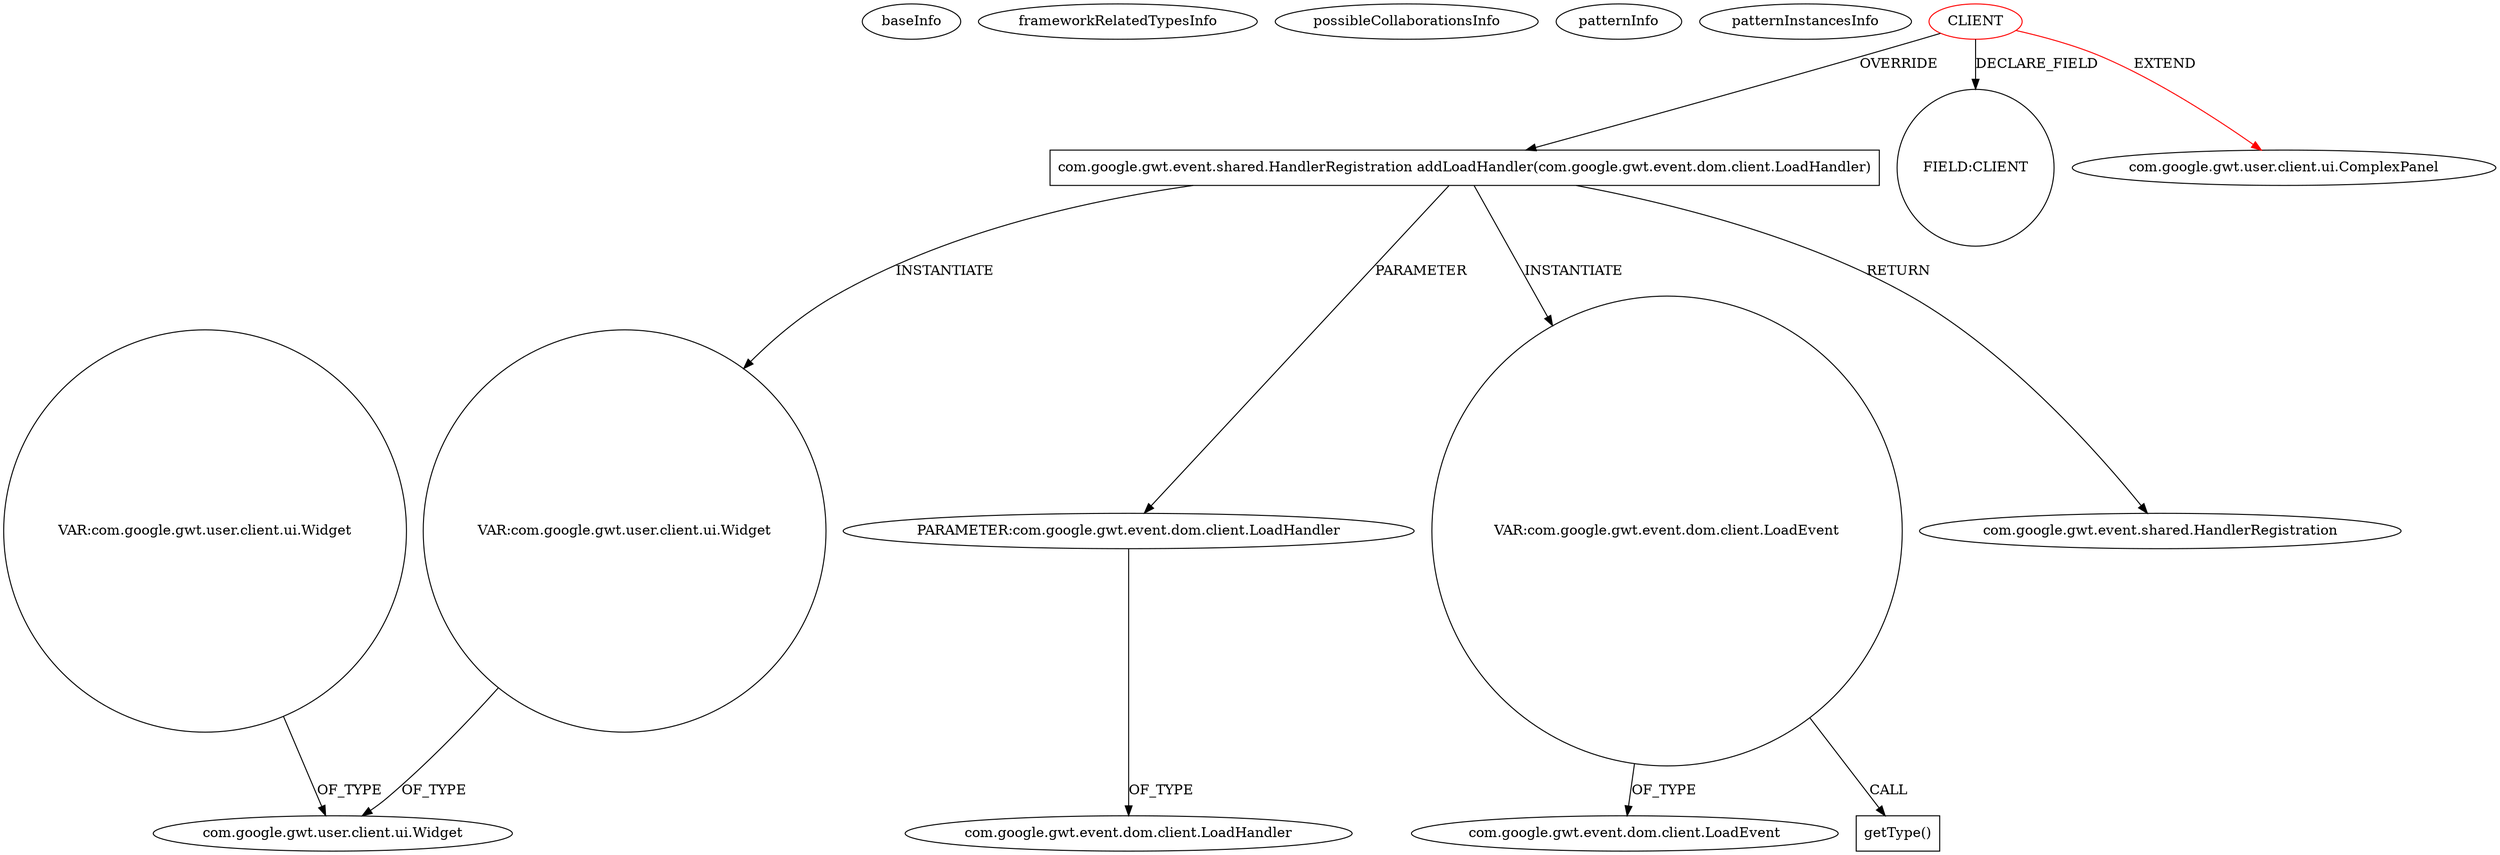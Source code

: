 digraph {
baseInfo[graphId=1543,category="pattern",isAnonymous=false,possibleRelation=false]
frameworkRelatedTypesInfo[0="com.google.gwt.user.client.ui.ComplexPanel"]
possibleCollaborationsInfo[]
patternInfo[frequency=4.0,patternRootClient=0]
patternInstancesInfo[0="mguiral-GwtSvgLib~/mguiral-GwtSvgLib/GwtSvgLib-master/src/gwt/html5/svg/client/user/ui/SVGSymbolWidget.java~SVGSymbolWidget~3998",1="mguiral-GwtSvgLib~/mguiral-GwtSvgLib/GwtSvgLib-master/src/gwt/html5/svg/client/user/ui/SVGGraphicalWidget.java~SVGGraphicalWidget~3974",2="mguiral-GwtSvgLib~/mguiral-GwtSvgLib/GwtSvgLib-master/src/gwt/html5/svg/client/user/ui/SVGWidget.java~SVGWidget~3992",3="mguiral-GwtSvgLib~/mguiral-GwtSvgLib/GwtSvgLib-master/src/gwt/html5/svg/client/user/ui/SVGSwitchWidget.java~SVGSwitchWidget~4001"]
96[label="PARAMETER:com.google.gwt.event.dom.client.LoadHandler",vertexType="PARAMETER_DECLARATION",isFrameworkType=false]
97[label="com.google.gwt.event.dom.client.LoadHandler",vertexType="FRAMEWORK_INTERFACE_TYPE",isFrameworkType=false]
94[label="com.google.gwt.event.shared.HandlerRegistration addLoadHandler(com.google.gwt.event.dom.client.LoadHandler)",vertexType="OVERRIDING_METHOD_DECLARATION",isFrameworkType=false,shape=box]
0[label="CLIENT",vertexType="ROOT_CLIENT_CLASS_DECLARATION",isFrameworkType=false,color=red]
11[label="FIELD:CLIENT",vertexType="FIELD_DECLARATION",isFrameworkType=false,shape=circle]
98[label="VAR:com.google.gwt.user.client.ui.Widget",vertexType="VARIABLE_EXPRESION",isFrameworkType=false,shape=circle]
1[label="com.google.gwt.user.client.ui.ComplexPanel",vertexType="FRAMEWORK_CLASS_TYPE",isFrameworkType=false]
101[label="VAR:com.google.gwt.event.dom.client.LoadEvent",vertexType="VARIABLE_EXPRESION",isFrameworkType=false,shape=circle]
102[label="getType()",vertexType="INSIDE_CALL",isFrameworkType=false,shape=box]
15[label="com.google.gwt.event.shared.HandlerRegistration",vertexType="FRAMEWORK_INTERFACE_TYPE",isFrameworkType=false]
103[label="com.google.gwt.event.dom.client.LoadEvent",vertexType="FRAMEWORK_CLASS_TYPE",isFrameworkType=false]
20[label="com.google.gwt.user.client.ui.Widget",vertexType="FRAMEWORK_CLASS_TYPE",isFrameworkType=false]
68[label="VAR:com.google.gwt.user.client.ui.Widget",vertexType="VARIABLE_EXPRESION",isFrameworkType=false,shape=circle]
101->103[label="OF_TYPE"]
96->97[label="OF_TYPE"]
101->102[label="CALL"]
94->101[label="INSTANTIATE"]
0->1[label="EXTEND",color=red]
0->94[label="OVERRIDE"]
94->98[label="INSTANTIATE"]
98->20[label="OF_TYPE"]
68->20[label="OF_TYPE"]
0->11[label="DECLARE_FIELD"]
94->96[label="PARAMETER"]
94->15[label="RETURN"]
}
